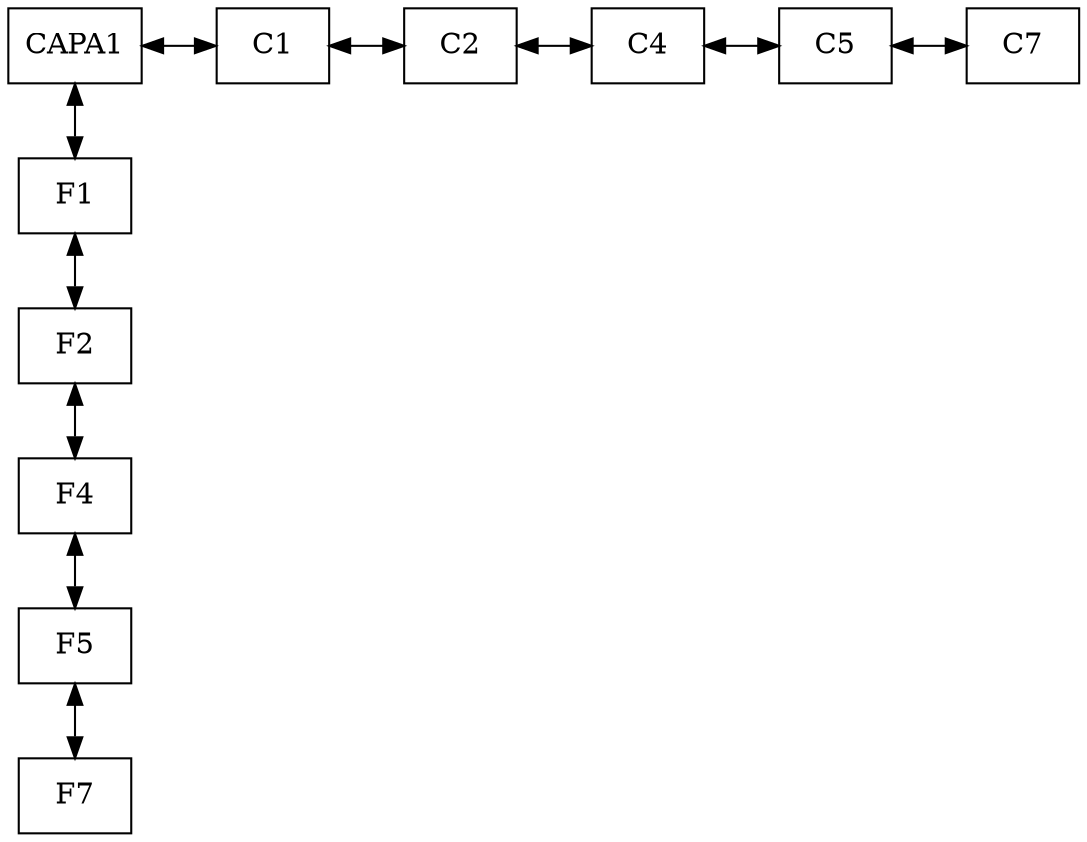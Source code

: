 digraph{
 rankdir=TB;
 node[shape=rectangle];
 graph[nodesep=0.5];

CAPA1->C1[dir=both];
C1->C2[dir=both];
C2->C4[dir=both];
C4->C5[dir=both];
C5->C7[dir=both];
{rank=same; CAPA1 C1 C2 C4 C5 C7 }

CAPA1->F1[dir=both];
F1->F2[dir=both];
F2->F4[dir=both];
F4->F5[dir=both];
F5->F7[dir=both];
}